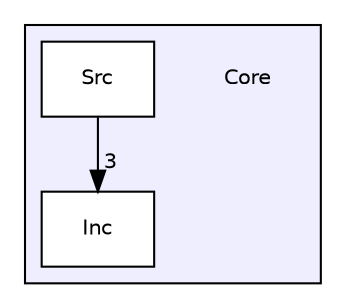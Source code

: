 digraph "Core" {
  compound=true
  node [ fontsize="10", fontname="Helvetica"];
  edge [ labelfontsize="10", labelfontname="Helvetica"];
  subgraph clusterdir_c6310732a22f63c0c2fc5595561e68f1 {
    graph [ bgcolor="#eeeeff", pencolor="black", label="" URL="dir_c6310732a22f63c0c2fc5595561e68f1.html"];
    dir_c6310732a22f63c0c2fc5595561e68f1 [shape=plaintext label="Core"];
    dir_e2489e887f17afa3cbc07a4ec152cdd2 [shape=box label="Inc" color="black" fillcolor="white" style="filled" URL="dir_e2489e887f17afa3cbc07a4ec152cdd2.html"];
    dir_b596f468b52957496e4f78b80e029268 [shape=box label="Src" color="black" fillcolor="white" style="filled" URL="dir_b596f468b52957496e4f78b80e029268.html"];
  }
  dir_b596f468b52957496e4f78b80e029268->dir_e2489e887f17afa3cbc07a4ec152cdd2 [headlabel="3", labeldistance=1.5 headhref="dir_000002_000001.html"];
}
